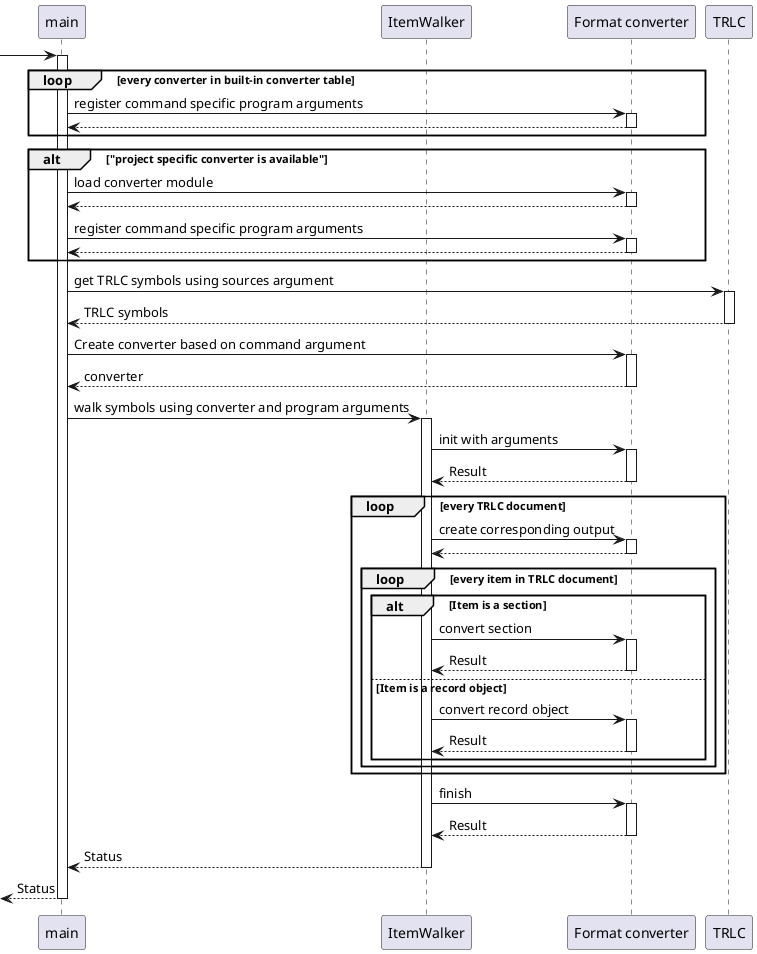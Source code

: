 @startuml sequence_diagram

participant "main" as main
participant "ItemWalker" as walker
participant "Format converter" as formatConverter
participant "TRLC" as trlc

autoactivate on

-> main

loop every converter in built-in converter table
    main -> formatConverter: register command specific program arguments
    main <-- formatConverter
end

alt "project specific converter is available"
    main -> formatConverter: load converter module
    main <-- formatConverter
    main -> formatConverter: register command specific program arguments
    main <-- formatConverter
end

main -> trlc: get TRLC symbols using sources argument
main <-- trlc: TRLC symbols

main -> formatConverter: Create converter based on command argument
main <-- formatConverter: converter

main -> walker: walk symbols using converter and program arguments 

walker -> formatConverter: init with arguments
walker <-- formatConverter: Result

loop every TRLC document
    walker -> formatConverter: create corresponding output
    walker <-- formatConverter
    loop every item in TRLC document
        alt Item is a section
            walker -> formatConverter: convert section
            walker <-- formatConverter: Result
        else Item is a record object
            walker -> formatConverter: convert record object
            walker <-- formatConverter: Result
        end
    end
end
walker -> formatConverter: finish
walker <-- formatConverter: Result

main <-- walker: Status

<-- main: Status

@enduml
